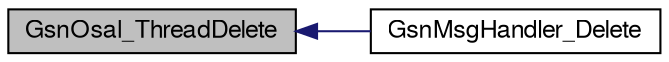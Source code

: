 digraph G
{
  edge [fontname="FreeSans",fontsize="12",labelfontname="FreeSans",labelfontsize="12"];
  node [fontname="FreeSans",fontsize="12",shape=record];
  rankdir=LR;
  Node1 [label="GsnOsal_ThreadDelete",height=0.2,width=0.4,color="black", fillcolor="grey75", style="filled" fontcolor="black"];
  Node1 -> Node2 [dir=back,color="midnightblue",fontsize="12",style="solid",fontname="FreeSans"];
  Node2 [label="GsnMsgHandler_Delete",height=0.2,width=0.4,color="black", fillcolor="white", style="filled",URL="$a00649.html#gaf9aa1fcf54621e2f9cc80cd0c8697d70",tooltip="Delete Message Handler. This function is used to create a message handler."];
}
